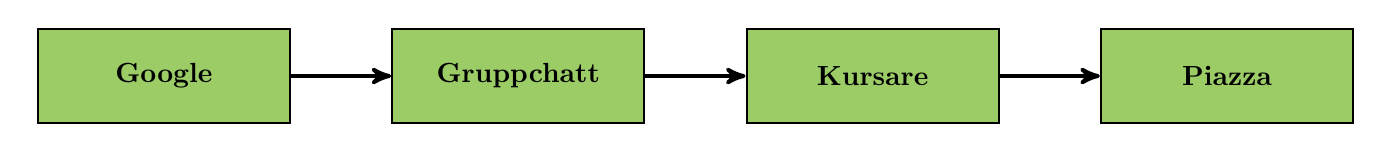 \definecolor{klight_green_400}{RGB}{156, 204, 101}



\begin{tikzpicture}[x=1.5cm, y=1.5cm, ->,>=stealth',auto, thick, line width=0.5mm]
\tikzset{%
  project part/.style={
    rectangle,
    draw,
    fill=klight_green_400,
    thick,
    minimum width=3.2cm,
    minimum height=1.2cm
  },
  main line/.style={
    draw,
    line width=0.25mm,
    opacity=1,
    minimum size=1cm
  },
}
% Base project nodes
\node [project part/.try] (control) at (0,0) {$\textbf{Google}$};
\node [project part/.try] (predict) at (3,0) {$\textbf{Gruppchatt}$};
\node [project part/.try] (form) at (6,0) {$\textbf{Kursare}$};
\node [project part/.try] (interview) at (9,0) {$\textbf{Piazza}$};


% Connect them 
\path[main line/.style={font=\sffamily\small}]
    (control) edge[right] node [left] {} (predict)
    (predict) edge[right] node [left] {} (form)
    (form) edge[right] node [left] {} (interview);
\end{tikzpicture}
